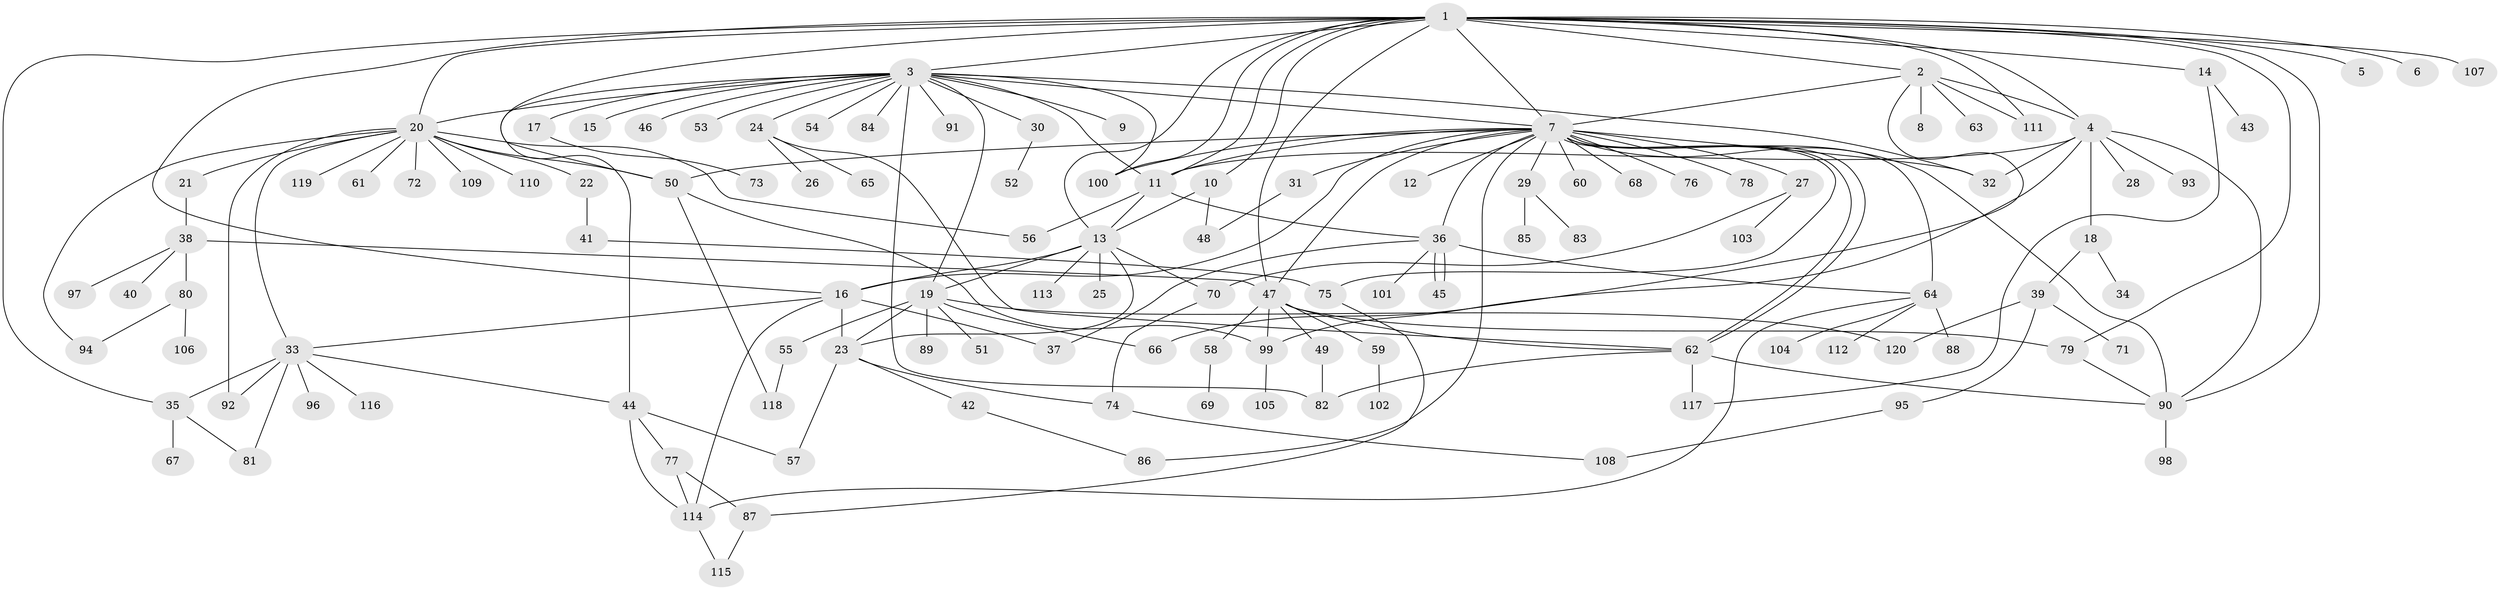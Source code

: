 // coarse degree distribution, {21: 0.010752688172043012, 19: 0.010752688172043012, 7: 0.06451612903225806, 1: 0.4946236559139785, 26: 0.010752688172043012, 3: 0.08602150537634409, 8: 0.021505376344086023, 2: 0.1935483870967742, 13: 0.010752688172043012, 6: 0.021505376344086023, 4: 0.053763440860215055, 12: 0.010752688172043012, 5: 0.010752688172043012}
// Generated by graph-tools (version 1.1) at 2025/41/03/06/25 10:41:47]
// undirected, 120 vertices, 181 edges
graph export_dot {
graph [start="1"]
  node [color=gray90,style=filled];
  1;
  2;
  3;
  4;
  5;
  6;
  7;
  8;
  9;
  10;
  11;
  12;
  13;
  14;
  15;
  16;
  17;
  18;
  19;
  20;
  21;
  22;
  23;
  24;
  25;
  26;
  27;
  28;
  29;
  30;
  31;
  32;
  33;
  34;
  35;
  36;
  37;
  38;
  39;
  40;
  41;
  42;
  43;
  44;
  45;
  46;
  47;
  48;
  49;
  50;
  51;
  52;
  53;
  54;
  55;
  56;
  57;
  58;
  59;
  60;
  61;
  62;
  63;
  64;
  65;
  66;
  67;
  68;
  69;
  70;
  71;
  72;
  73;
  74;
  75;
  76;
  77;
  78;
  79;
  80;
  81;
  82;
  83;
  84;
  85;
  86;
  87;
  88;
  89;
  90;
  91;
  92;
  93;
  94;
  95;
  96;
  97;
  98;
  99;
  100;
  101;
  102;
  103;
  104;
  105;
  106;
  107;
  108;
  109;
  110;
  111;
  112;
  113;
  114;
  115;
  116;
  117;
  118;
  119;
  120;
  1 -- 2;
  1 -- 3;
  1 -- 4;
  1 -- 5;
  1 -- 6;
  1 -- 7;
  1 -- 10;
  1 -- 11;
  1 -- 13;
  1 -- 14;
  1 -- 16;
  1 -- 20;
  1 -- 35;
  1 -- 47;
  1 -- 50;
  1 -- 79;
  1 -- 90;
  1 -- 100;
  1 -- 107;
  1 -- 111;
  2 -- 4;
  2 -- 7;
  2 -- 8;
  2 -- 63;
  2 -- 66;
  2 -- 111;
  3 -- 7;
  3 -- 9;
  3 -- 11;
  3 -- 15;
  3 -- 17;
  3 -- 19;
  3 -- 20;
  3 -- 24;
  3 -- 30;
  3 -- 32;
  3 -- 44;
  3 -- 46;
  3 -- 53;
  3 -- 54;
  3 -- 82;
  3 -- 84;
  3 -- 91;
  3 -- 100;
  4 -- 11;
  4 -- 18;
  4 -- 28;
  4 -- 32;
  4 -- 90;
  4 -- 93;
  4 -- 99;
  7 -- 11;
  7 -- 12;
  7 -- 16;
  7 -- 27;
  7 -- 29;
  7 -- 31;
  7 -- 32;
  7 -- 36;
  7 -- 47;
  7 -- 50;
  7 -- 60;
  7 -- 62;
  7 -- 62;
  7 -- 64;
  7 -- 68;
  7 -- 75;
  7 -- 76;
  7 -- 78;
  7 -- 86;
  7 -- 90;
  7 -- 100;
  10 -- 13;
  10 -- 48;
  11 -- 13;
  11 -- 36;
  11 -- 56;
  13 -- 16;
  13 -- 19;
  13 -- 23;
  13 -- 25;
  13 -- 70;
  13 -- 113;
  14 -- 43;
  14 -- 117;
  16 -- 23;
  16 -- 33;
  16 -- 37;
  16 -- 114;
  17 -- 73;
  18 -- 34;
  18 -- 39;
  19 -- 23;
  19 -- 51;
  19 -- 55;
  19 -- 66;
  19 -- 89;
  19 -- 120;
  20 -- 21;
  20 -- 22;
  20 -- 33;
  20 -- 50;
  20 -- 56;
  20 -- 61;
  20 -- 72;
  20 -- 92;
  20 -- 94;
  20 -- 109;
  20 -- 110;
  20 -- 119;
  21 -- 38;
  22 -- 41;
  23 -- 42;
  23 -- 57;
  23 -- 74;
  24 -- 26;
  24 -- 62;
  24 -- 65;
  27 -- 70;
  27 -- 103;
  29 -- 83;
  29 -- 85;
  30 -- 52;
  31 -- 48;
  33 -- 35;
  33 -- 44;
  33 -- 81;
  33 -- 92;
  33 -- 96;
  33 -- 116;
  35 -- 67;
  35 -- 81;
  36 -- 37;
  36 -- 45;
  36 -- 45;
  36 -- 64;
  36 -- 101;
  38 -- 40;
  38 -- 47;
  38 -- 80;
  38 -- 97;
  39 -- 71;
  39 -- 95;
  39 -- 120;
  41 -- 75;
  42 -- 86;
  44 -- 57;
  44 -- 77;
  44 -- 114;
  47 -- 49;
  47 -- 58;
  47 -- 59;
  47 -- 62;
  47 -- 79;
  47 -- 99;
  49 -- 82;
  50 -- 99;
  50 -- 118;
  55 -- 118;
  58 -- 69;
  59 -- 102;
  62 -- 82;
  62 -- 90;
  62 -- 117;
  64 -- 88;
  64 -- 104;
  64 -- 112;
  64 -- 114;
  70 -- 74;
  74 -- 108;
  75 -- 87;
  77 -- 87;
  77 -- 114;
  79 -- 90;
  80 -- 94;
  80 -- 106;
  87 -- 115;
  90 -- 98;
  95 -- 108;
  99 -- 105;
  114 -- 115;
}
